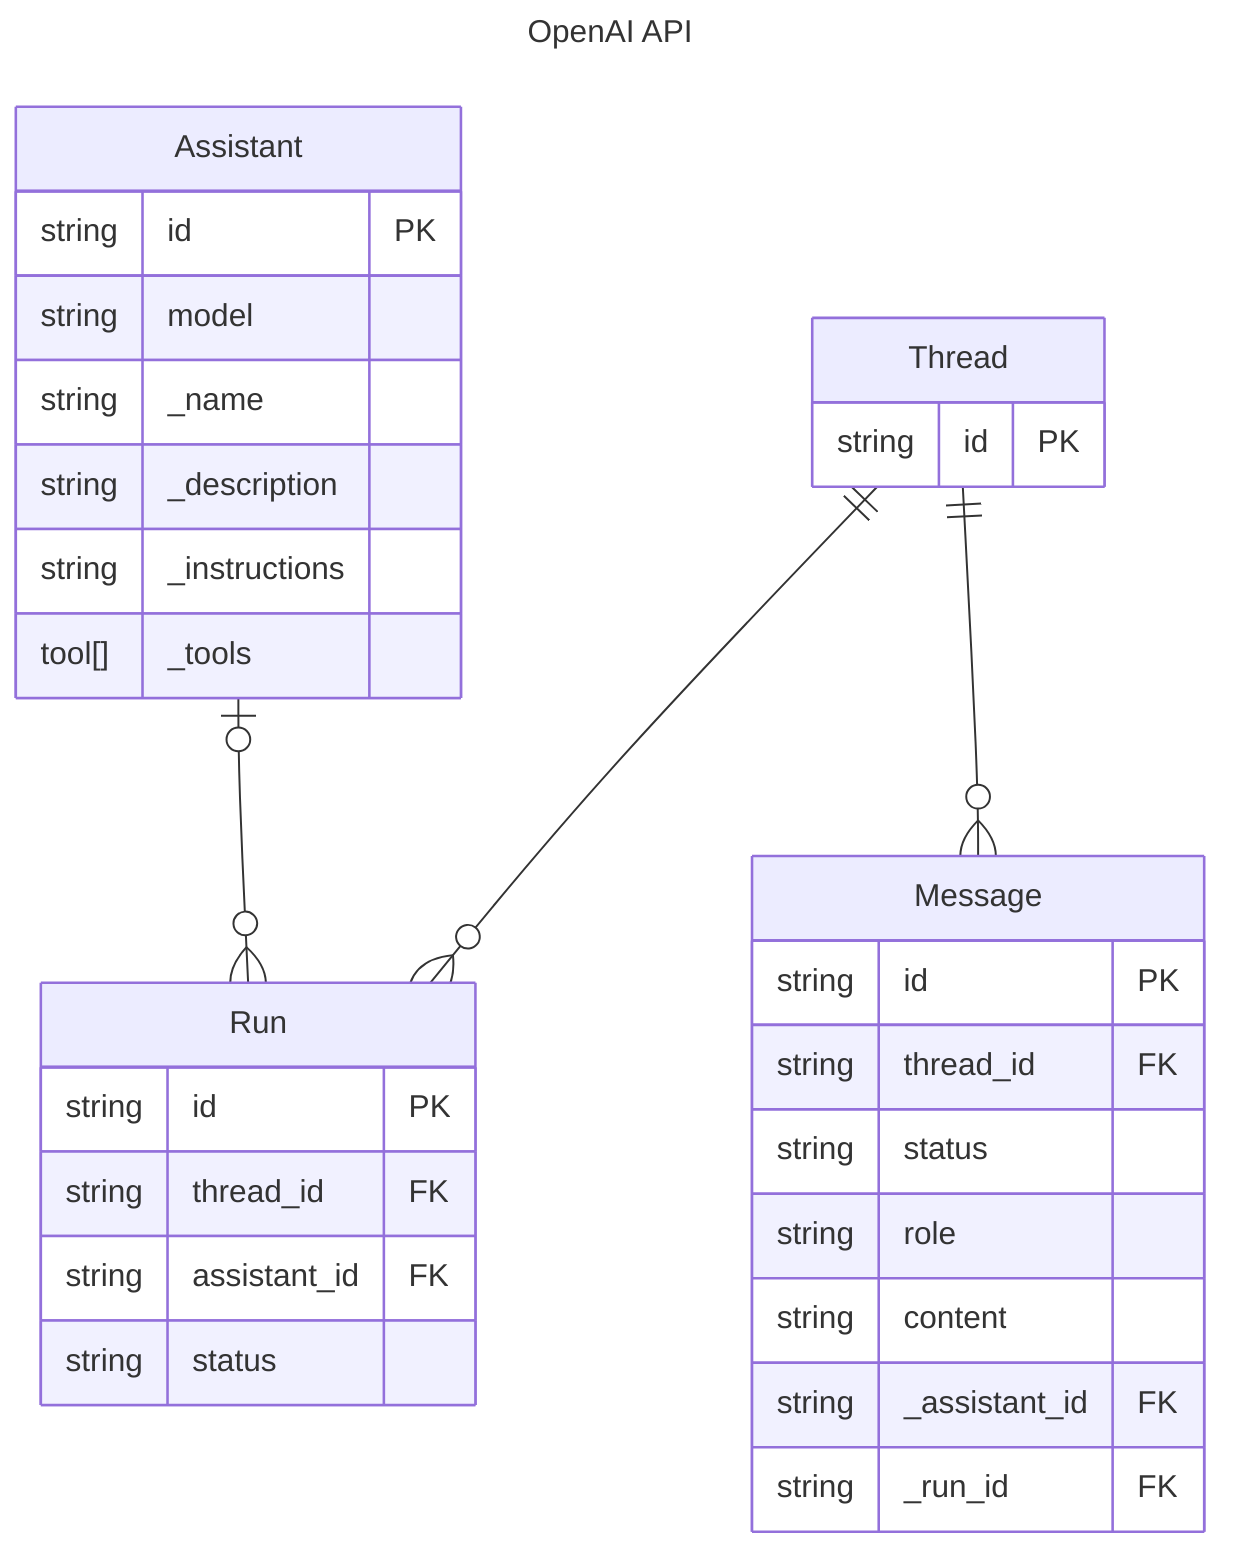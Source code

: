 ---
title: OpenAI API
---
erDiagram
    Assistant {
        string id PK
        string model
        string _name
        string _description
        string _instructions
        tool[] _tools
    }

    Thread {
        string id PK
    }

    Message {
        string id PK
        string thread_id FK
        string status
        string role
        string content
        string _assistant_id FK
        string _run_id FK
    }

    Run {
        string id PK
        string thread_id FK
        string assistant_id FK
        string status
    }
    
    Assistant |o--o{ Run : ""

    Thread ||--o{ Message : ""
    Thread ||--o{ Run: ""